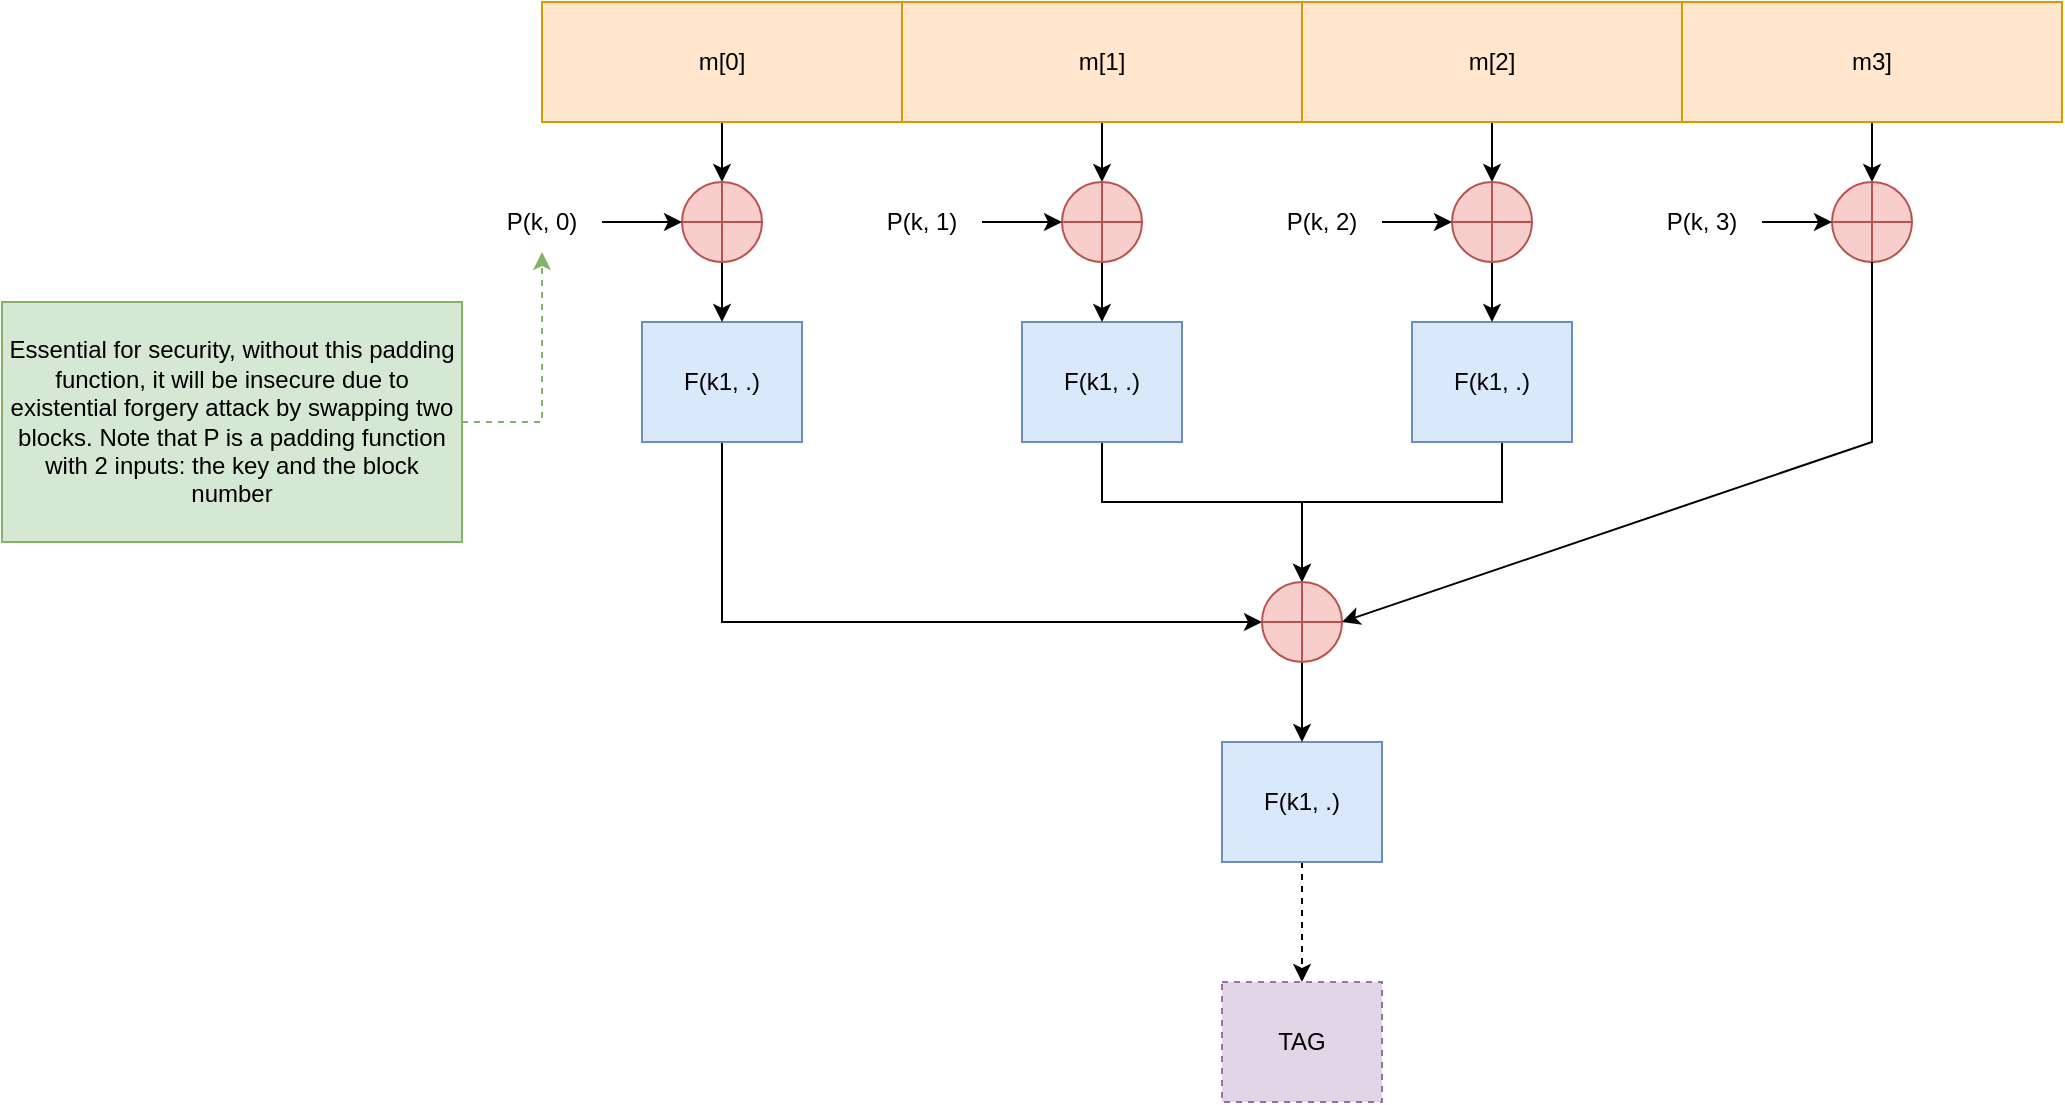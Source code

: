 <mxfile version="24.8.3">
  <diagram name="Page-1" id="FufoXanhPRkrwD_W-E72">
    <mxGraphModel dx="2214" dy="758" grid="1" gridSize="10" guides="1" tooltips="1" connect="1" arrows="1" fold="1" page="1" pageScale="1" pageWidth="850" pageHeight="1100" math="0" shadow="0">
      <root>
        <mxCell id="0" />
        <mxCell id="1" parent="0" />
        <mxCell id="jS9vBvpKBLp8E3dJ-pfQ-13" value="" style="edgeStyle=orthogonalEdgeStyle;rounded=0;orthogonalLoop=1;jettySize=auto;html=1;" edge="1" parent="1" source="jS9vBvpKBLp8E3dJ-pfQ-1" target="jS9vBvpKBLp8E3dJ-pfQ-9">
          <mxGeometry relative="1" as="geometry" />
        </mxCell>
        <mxCell id="jS9vBvpKBLp8E3dJ-pfQ-1" value="m[0]" style="rounded=0;whiteSpace=wrap;html=1;fillColor=#ffe6cc;strokeColor=#d79b00;" vertex="1" parent="1">
          <mxGeometry x="80" y="380" width="180" height="60" as="geometry" />
        </mxCell>
        <mxCell id="jS9vBvpKBLp8E3dJ-pfQ-14" value="" style="edgeStyle=orthogonalEdgeStyle;rounded=0;orthogonalLoop=1;jettySize=auto;html=1;exitX=0.5;exitY=1;exitDx=0;exitDy=0;" edge="1" parent="1" source="jS9vBvpKBLp8E3dJ-pfQ-2" target="jS9vBvpKBLp8E3dJ-pfQ-10">
          <mxGeometry relative="1" as="geometry">
            <mxPoint x="320" y="440" as="sourcePoint" />
          </mxGeometry>
        </mxCell>
        <mxCell id="jS9vBvpKBLp8E3dJ-pfQ-2" value="m[1]" style="rounded=0;whiteSpace=wrap;html=1;fillColor=#ffe6cc;strokeColor=#d79b00;" vertex="1" parent="1">
          <mxGeometry x="260" y="380" width="200" height="60" as="geometry" />
        </mxCell>
        <mxCell id="jS9vBvpKBLp8E3dJ-pfQ-15" value="" style="edgeStyle=orthogonalEdgeStyle;rounded=0;orthogonalLoop=1;jettySize=auto;html=1;" edge="1" parent="1" source="jS9vBvpKBLp8E3dJ-pfQ-3" target="jS9vBvpKBLp8E3dJ-pfQ-11">
          <mxGeometry relative="1" as="geometry" />
        </mxCell>
        <mxCell id="jS9vBvpKBLp8E3dJ-pfQ-3" value="m[2]" style="rounded=0;whiteSpace=wrap;html=1;fillColor=#ffe6cc;strokeColor=#d79b00;" vertex="1" parent="1">
          <mxGeometry x="460" y="380" width="190" height="60" as="geometry" />
        </mxCell>
        <mxCell id="jS9vBvpKBLp8E3dJ-pfQ-34" value="" style="edgeStyle=orthogonalEdgeStyle;rounded=0;orthogonalLoop=1;jettySize=auto;html=1;" edge="1" parent="1" source="jS9vBvpKBLp8E3dJ-pfQ-4" target="jS9vBvpKBLp8E3dJ-pfQ-12">
          <mxGeometry relative="1" as="geometry" />
        </mxCell>
        <mxCell id="jS9vBvpKBLp8E3dJ-pfQ-4" value="m3]" style="rounded=0;whiteSpace=wrap;html=1;fillColor=#ffe6cc;strokeColor=#d79b00;" vertex="1" parent="1">
          <mxGeometry x="650" y="380" width="190" height="60" as="geometry" />
        </mxCell>
        <mxCell id="jS9vBvpKBLp8E3dJ-pfQ-23" style="edgeStyle=orthogonalEdgeStyle;rounded=0;orthogonalLoop=1;jettySize=auto;html=1;entryX=0;entryY=0.5;entryDx=0;entryDy=0;" edge="1" parent="1" source="jS9vBvpKBLp8E3dJ-pfQ-5" target="jS9vBvpKBLp8E3dJ-pfQ-18">
          <mxGeometry relative="1" as="geometry">
            <Array as="points">
              <mxPoint x="170" y="690" />
            </Array>
          </mxGeometry>
        </mxCell>
        <mxCell id="jS9vBvpKBLp8E3dJ-pfQ-5" value="F(k1, .)" style="rounded=0;whiteSpace=wrap;html=1;fillColor=#dae8fc;strokeColor=#6c8ebf;" vertex="1" parent="1">
          <mxGeometry x="130" y="540" width="80" height="60" as="geometry" />
        </mxCell>
        <mxCell id="jS9vBvpKBLp8E3dJ-pfQ-24" style="edgeStyle=orthogonalEdgeStyle;rounded=0;orthogonalLoop=1;jettySize=auto;html=1;exitX=0.5;exitY=1;exitDx=0;exitDy=0;entryX=0.5;entryY=0;entryDx=0;entryDy=0;" edge="1" parent="1" source="jS9vBvpKBLp8E3dJ-pfQ-6" target="jS9vBvpKBLp8E3dJ-pfQ-18">
          <mxGeometry relative="1" as="geometry">
            <Array as="points">
              <mxPoint x="360" y="630" />
              <mxPoint x="460" y="630" />
            </Array>
          </mxGeometry>
        </mxCell>
        <mxCell id="jS9vBvpKBLp8E3dJ-pfQ-6" value="F(k1, .)" style="rounded=0;whiteSpace=wrap;html=1;fillColor=#dae8fc;strokeColor=#6c8ebf;" vertex="1" parent="1">
          <mxGeometry x="320" y="540" width="80" height="60" as="geometry" />
        </mxCell>
        <mxCell id="jS9vBvpKBLp8E3dJ-pfQ-25" style="edgeStyle=orthogonalEdgeStyle;rounded=0;orthogonalLoop=1;jettySize=auto;html=1;entryX=0.5;entryY=0;entryDx=0;entryDy=0;" edge="1" parent="1" source="jS9vBvpKBLp8E3dJ-pfQ-7" target="jS9vBvpKBLp8E3dJ-pfQ-18">
          <mxGeometry relative="1" as="geometry">
            <Array as="points">
              <mxPoint x="560" y="630" />
              <mxPoint x="460" y="630" />
            </Array>
          </mxGeometry>
        </mxCell>
        <mxCell id="jS9vBvpKBLp8E3dJ-pfQ-7" value="F(k1, .)" style="rounded=0;whiteSpace=wrap;html=1;fillColor=#dae8fc;strokeColor=#6c8ebf;" vertex="1" parent="1">
          <mxGeometry x="515" y="540" width="80" height="60" as="geometry" />
        </mxCell>
        <mxCell id="jS9vBvpKBLp8E3dJ-pfQ-19" value="" style="edgeStyle=orthogonalEdgeStyle;rounded=0;orthogonalLoop=1;jettySize=auto;html=1;" edge="1" parent="1" source="jS9vBvpKBLp8E3dJ-pfQ-9" target="jS9vBvpKBLp8E3dJ-pfQ-5">
          <mxGeometry relative="1" as="geometry" />
        </mxCell>
        <mxCell id="jS9vBvpKBLp8E3dJ-pfQ-9" value="" style="shape=orEllipse;perimeter=ellipsePerimeter;whiteSpace=wrap;html=1;backgroundOutline=1;fillColor=#f8cecc;strokeColor=#b85450;" vertex="1" parent="1">
          <mxGeometry x="150" y="470" width="40" height="40" as="geometry" />
        </mxCell>
        <mxCell id="jS9vBvpKBLp8E3dJ-pfQ-20" value="" style="edgeStyle=orthogonalEdgeStyle;rounded=0;orthogonalLoop=1;jettySize=auto;html=1;" edge="1" parent="1" source="jS9vBvpKBLp8E3dJ-pfQ-10" target="jS9vBvpKBLp8E3dJ-pfQ-6">
          <mxGeometry relative="1" as="geometry" />
        </mxCell>
        <mxCell id="jS9vBvpKBLp8E3dJ-pfQ-10" value="" style="shape=orEllipse;perimeter=ellipsePerimeter;whiteSpace=wrap;html=1;backgroundOutline=1;fillColor=#f8cecc;strokeColor=#b85450;" vertex="1" parent="1">
          <mxGeometry x="340" y="470" width="40" height="40" as="geometry" />
        </mxCell>
        <mxCell id="jS9vBvpKBLp8E3dJ-pfQ-21" value="" style="edgeStyle=orthogonalEdgeStyle;rounded=0;orthogonalLoop=1;jettySize=auto;html=1;" edge="1" parent="1" source="jS9vBvpKBLp8E3dJ-pfQ-11" target="jS9vBvpKBLp8E3dJ-pfQ-7">
          <mxGeometry relative="1" as="geometry" />
        </mxCell>
        <mxCell id="jS9vBvpKBLp8E3dJ-pfQ-11" value="" style="shape=orEllipse;perimeter=ellipsePerimeter;whiteSpace=wrap;html=1;backgroundOutline=1;fillColor=#f8cecc;strokeColor=#b85450;" vertex="1" parent="1">
          <mxGeometry x="535" y="470" width="40" height="40" as="geometry" />
        </mxCell>
        <mxCell id="jS9vBvpKBLp8E3dJ-pfQ-12" value="" style="shape=orEllipse;perimeter=ellipsePerimeter;whiteSpace=wrap;html=1;backgroundOutline=1;fillColor=#f8cecc;strokeColor=#b85450;" vertex="1" parent="1">
          <mxGeometry x="725" y="470" width="40" height="40" as="geometry" />
        </mxCell>
        <mxCell id="jS9vBvpKBLp8E3dJ-pfQ-28" value="" style="edgeStyle=orthogonalEdgeStyle;rounded=0;orthogonalLoop=1;jettySize=auto;html=1;dashed=1;" edge="1" parent="1" source="jS9vBvpKBLp8E3dJ-pfQ-17" target="jS9vBvpKBLp8E3dJ-pfQ-27">
          <mxGeometry relative="1" as="geometry" />
        </mxCell>
        <mxCell id="jS9vBvpKBLp8E3dJ-pfQ-17" value="F(k1, .)" style="rounded=0;whiteSpace=wrap;html=1;fillColor=#dae8fc;strokeColor=#6c8ebf;" vertex="1" parent="1">
          <mxGeometry x="420" y="750" width="80" height="60" as="geometry" />
        </mxCell>
        <mxCell id="jS9vBvpKBLp8E3dJ-pfQ-26" value="" style="edgeStyle=orthogonalEdgeStyle;rounded=0;orthogonalLoop=1;jettySize=auto;html=1;" edge="1" parent="1" source="jS9vBvpKBLp8E3dJ-pfQ-18" target="jS9vBvpKBLp8E3dJ-pfQ-17">
          <mxGeometry relative="1" as="geometry" />
        </mxCell>
        <mxCell id="jS9vBvpKBLp8E3dJ-pfQ-18" value="" style="shape=orEllipse;perimeter=ellipsePerimeter;whiteSpace=wrap;html=1;backgroundOutline=1;fillColor=#f8cecc;strokeColor=#b85450;" vertex="1" parent="1">
          <mxGeometry x="440" y="670" width="40" height="40" as="geometry" />
        </mxCell>
        <mxCell id="jS9vBvpKBLp8E3dJ-pfQ-22" value="" style="endArrow=classic;html=1;rounded=0;entryX=1;entryY=0.5;entryDx=0;entryDy=0;exitX=0.5;exitY=1;exitDx=0;exitDy=0;" edge="1" parent="1" source="jS9vBvpKBLp8E3dJ-pfQ-12" target="jS9vBvpKBLp8E3dJ-pfQ-18">
          <mxGeometry width="50" height="50" relative="1" as="geometry">
            <mxPoint x="400" y="490" as="sourcePoint" />
            <mxPoint x="450" y="440" as="targetPoint" />
            <Array as="points">
              <mxPoint x="745" y="600" />
            </Array>
          </mxGeometry>
        </mxCell>
        <mxCell id="jS9vBvpKBLp8E3dJ-pfQ-27" value="TAG" style="rounded=0;whiteSpace=wrap;html=1;dashed=1;fillColor=#e1d5e7;strokeColor=#9673a6;" vertex="1" parent="1">
          <mxGeometry x="420" y="870" width="80" height="60" as="geometry" />
        </mxCell>
        <mxCell id="jS9vBvpKBLp8E3dJ-pfQ-33" value="" style="edgeStyle=orthogonalEdgeStyle;rounded=0;orthogonalLoop=1;jettySize=auto;html=1;" edge="1" parent="1" source="jS9vBvpKBLp8E3dJ-pfQ-29" target="jS9vBvpKBLp8E3dJ-pfQ-9">
          <mxGeometry relative="1" as="geometry" />
        </mxCell>
        <mxCell id="jS9vBvpKBLp8E3dJ-pfQ-29" value="P(k, 0)" style="text;html=1;align=center;verticalAlign=middle;whiteSpace=wrap;rounded=0;" vertex="1" parent="1">
          <mxGeometry x="50" y="475" width="60" height="30" as="geometry" />
        </mxCell>
        <mxCell id="jS9vBvpKBLp8E3dJ-pfQ-32" value="" style="edgeStyle=orthogonalEdgeStyle;rounded=0;orthogonalLoop=1;jettySize=auto;html=1;" edge="1" parent="1" source="jS9vBvpKBLp8E3dJ-pfQ-30" target="jS9vBvpKBLp8E3dJ-pfQ-10">
          <mxGeometry relative="1" as="geometry" />
        </mxCell>
        <mxCell id="jS9vBvpKBLp8E3dJ-pfQ-30" value="P(k, 1)" style="text;html=1;align=center;verticalAlign=middle;whiteSpace=wrap;rounded=0;" vertex="1" parent="1">
          <mxGeometry x="240" y="475" width="60" height="30" as="geometry" />
        </mxCell>
        <mxCell id="jS9vBvpKBLp8E3dJ-pfQ-36" value="" style="edgeStyle=orthogonalEdgeStyle;rounded=0;orthogonalLoop=1;jettySize=auto;html=1;" edge="1" parent="1" source="jS9vBvpKBLp8E3dJ-pfQ-35" target="jS9vBvpKBLp8E3dJ-pfQ-11">
          <mxGeometry relative="1" as="geometry" />
        </mxCell>
        <mxCell id="jS9vBvpKBLp8E3dJ-pfQ-35" value="P(k, 2)" style="text;html=1;align=center;verticalAlign=middle;whiteSpace=wrap;rounded=0;" vertex="1" parent="1">
          <mxGeometry x="440" y="475" width="60" height="30" as="geometry" />
        </mxCell>
        <mxCell id="jS9vBvpKBLp8E3dJ-pfQ-38" value="" style="edgeStyle=orthogonalEdgeStyle;rounded=0;orthogonalLoop=1;jettySize=auto;html=1;" edge="1" parent="1" source="jS9vBvpKBLp8E3dJ-pfQ-37" target="jS9vBvpKBLp8E3dJ-pfQ-12">
          <mxGeometry relative="1" as="geometry" />
        </mxCell>
        <mxCell id="jS9vBvpKBLp8E3dJ-pfQ-37" value="P(k, 3)" style="text;html=1;align=center;verticalAlign=middle;whiteSpace=wrap;rounded=0;" vertex="1" parent="1">
          <mxGeometry x="630" y="475" width="60" height="30" as="geometry" />
        </mxCell>
        <mxCell id="jS9vBvpKBLp8E3dJ-pfQ-40" style="edgeStyle=orthogonalEdgeStyle;rounded=0;orthogonalLoop=1;jettySize=auto;html=1;entryX=0.5;entryY=1;entryDx=0;entryDy=0;dashed=1;fillColor=#d5e8d4;strokeColor=#82b366;" edge="1" parent="1" source="jS9vBvpKBLp8E3dJ-pfQ-39" target="jS9vBvpKBLp8E3dJ-pfQ-29">
          <mxGeometry relative="1" as="geometry" />
        </mxCell>
        <mxCell id="jS9vBvpKBLp8E3dJ-pfQ-39" value="Essential for security, without this padding function, it will be insecure due to existential forgery attack by swapping two blocks. Note that P is a padding function with 2 inputs: the key and the block number" style="text;html=1;align=center;verticalAlign=middle;whiteSpace=wrap;rounded=0;fillColor=#d5e8d4;strokeColor=#82b366;" vertex="1" parent="1">
          <mxGeometry x="-190" y="530" width="230" height="120" as="geometry" />
        </mxCell>
      </root>
    </mxGraphModel>
  </diagram>
</mxfile>
